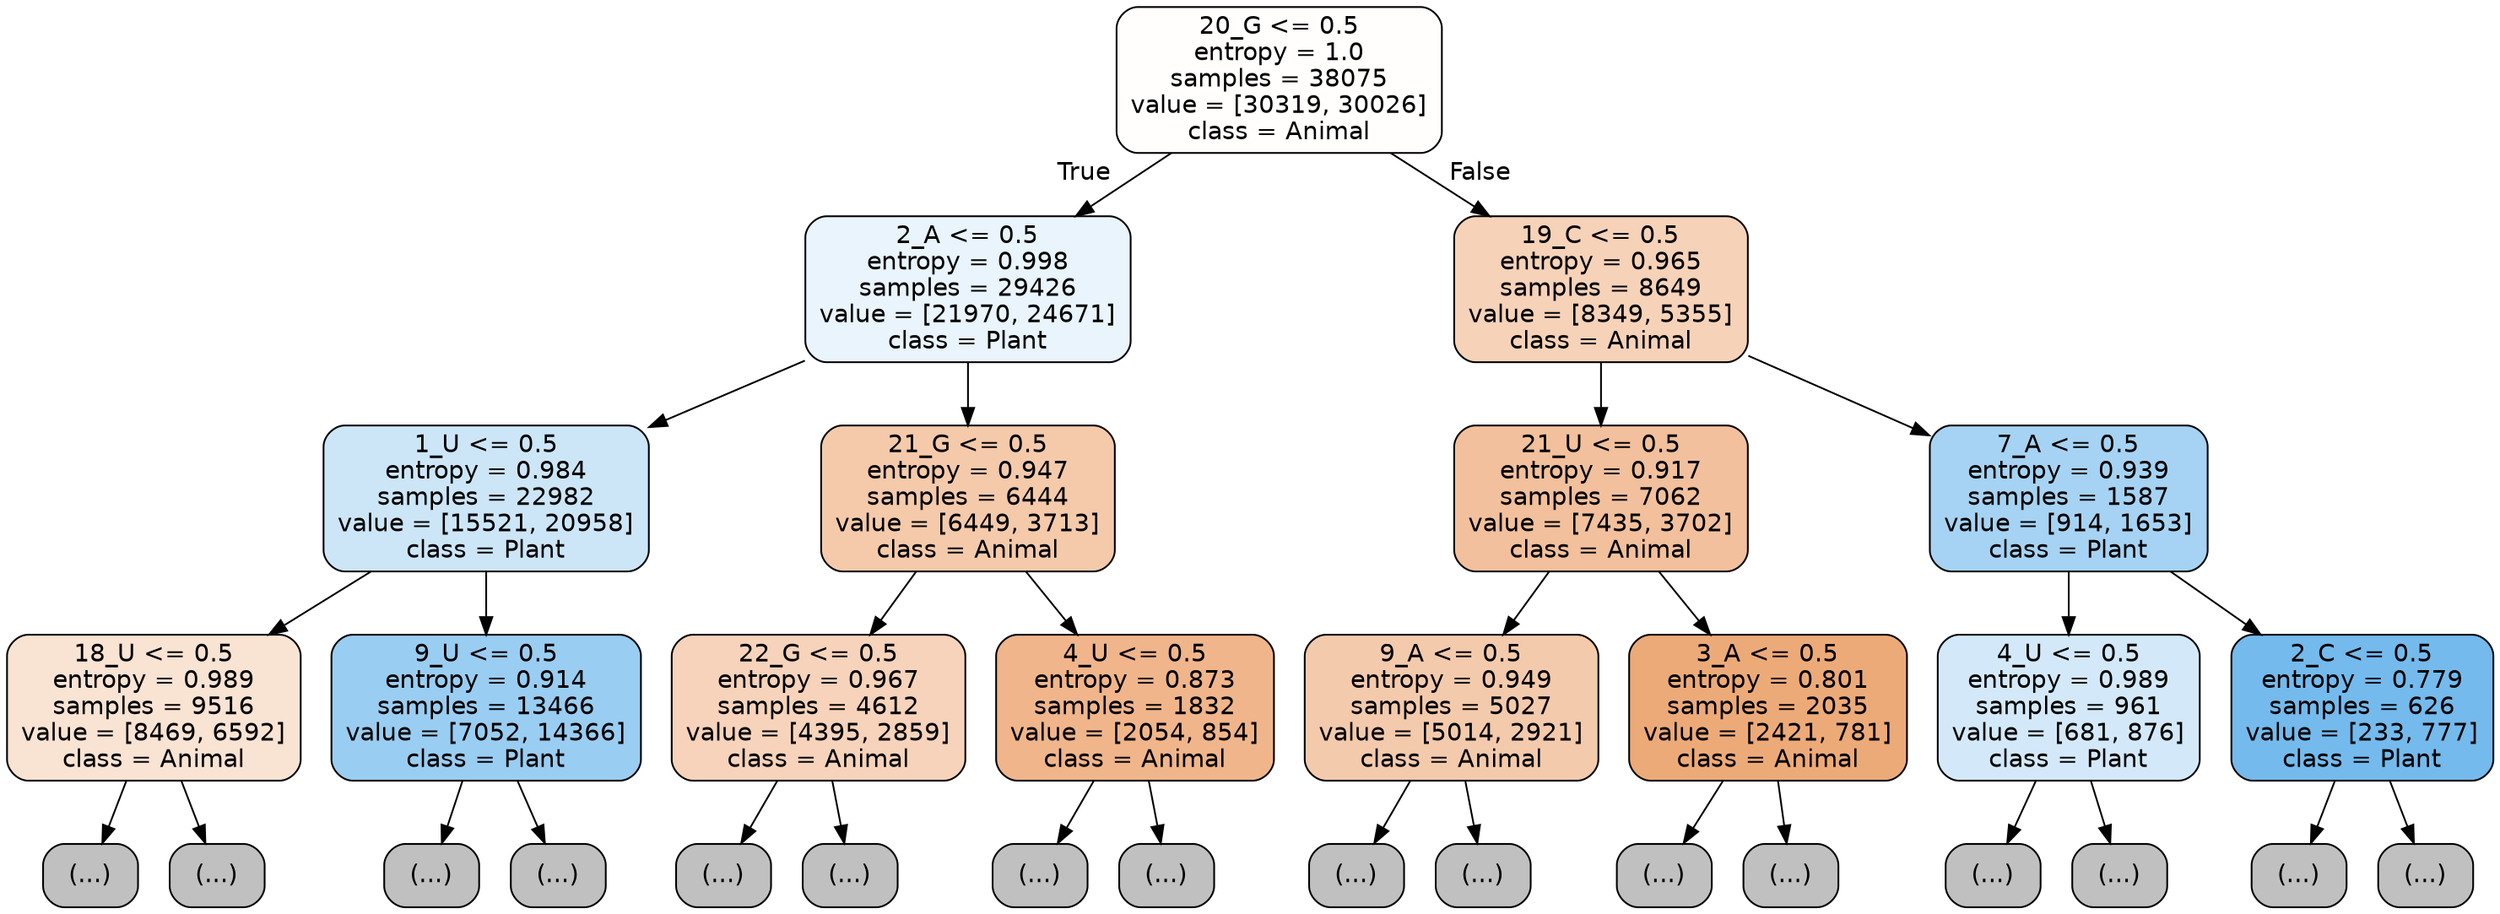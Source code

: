 digraph Tree {
node [shape=box, style="filled, rounded", color="black", fontname="helvetica"] ;
edge [fontname="helvetica"] ;
0 [label="20_G <= 0.5\nentropy = 1.0\nsamples = 38075\nvalue = [30319, 30026]\nclass = Animal", fillcolor="#fffefd"] ;
1 [label="2_A <= 0.5\nentropy = 0.998\nsamples = 29426\nvalue = [21970, 24671]\nclass = Plant", fillcolor="#e9f4fc"] ;
0 -> 1 [labeldistance=2.5, labelangle=45, headlabel="True"] ;
2 [label="1_U <= 0.5\nentropy = 0.984\nsamples = 22982\nvalue = [15521, 20958]\nclass = Plant", fillcolor="#cce6f8"] ;
1 -> 2 ;
3 [label="18_U <= 0.5\nentropy = 0.989\nsamples = 9516\nvalue = [8469, 6592]\nclass = Animal", fillcolor="#f9e3d3"] ;
2 -> 3 ;
4 [label="(...)", fillcolor="#C0C0C0"] ;
3 -> 4 ;
3747 [label="(...)", fillcolor="#C0C0C0"] ;
3 -> 3747 ;
5054 [label="9_U <= 0.5\nentropy = 0.914\nsamples = 13466\nvalue = [7052, 14366]\nclass = Plant", fillcolor="#9acdf2"] ;
2 -> 5054 ;
5055 [label="(...)", fillcolor="#C0C0C0"] ;
5054 -> 5055 ;
8296 [label="(...)", fillcolor="#C0C0C0"] ;
5054 -> 8296 ;
9665 [label="21_G <= 0.5\nentropy = 0.947\nsamples = 6444\nvalue = [6449, 3713]\nclass = Animal", fillcolor="#f4caab"] ;
1 -> 9665 ;
9666 [label="22_G <= 0.5\nentropy = 0.967\nsamples = 4612\nvalue = [4395, 2859]\nclass = Animal", fillcolor="#f6d3ba"] ;
9665 -> 9666 ;
9667 [label="(...)", fillcolor="#C0C0C0"] ;
9666 -> 9667 ;
11780 [label="(...)", fillcolor="#C0C0C0"] ;
9666 -> 11780 ;
12039 [label="4_U <= 0.5\nentropy = 0.873\nsamples = 1832\nvalue = [2054, 854]\nclass = Animal", fillcolor="#f0b58b"] ;
9665 -> 12039 ;
12040 [label="(...)", fillcolor="#C0C0C0"] ;
12039 -> 12040 ;
12599 [label="(...)", fillcolor="#C0C0C0"] ;
12039 -> 12599 ;
12756 [label="19_C <= 0.5\nentropy = 0.965\nsamples = 8649\nvalue = [8349, 5355]\nclass = Animal", fillcolor="#f6d2b8"] ;
0 -> 12756 [labeldistance=2.5, labelangle=-45, headlabel="False"] ;
12757 [label="21_U <= 0.5\nentropy = 0.917\nsamples = 7062\nvalue = [7435, 3702]\nclass = Animal", fillcolor="#f2c09c"] ;
12756 -> 12757 ;
12758 [label="9_A <= 0.5\nentropy = 0.949\nsamples = 5027\nvalue = [5014, 2921]\nclass = Animal", fillcolor="#f4caac"] ;
12757 -> 12758 ;
12759 [label="(...)", fillcolor="#C0C0C0"] ;
12758 -> 12759 ;
14954 [label="(...)", fillcolor="#C0C0C0"] ;
12758 -> 14954 ;
15619 [label="3_A <= 0.5\nentropy = 0.801\nsamples = 2035\nvalue = [2421, 781]\nclass = Animal", fillcolor="#edaa79"] ;
12757 -> 15619 ;
15620 [label="(...)", fillcolor="#C0C0C0"] ;
15619 -> 15620 ;
16145 [label="(...)", fillcolor="#C0C0C0"] ;
15619 -> 16145 ;
16350 [label="7_A <= 0.5\nentropy = 0.939\nsamples = 1587\nvalue = [914, 1653]\nclass = Plant", fillcolor="#a6d3f3"] ;
12756 -> 16350 ;
16351 [label="4_U <= 0.5\nentropy = 0.989\nsamples = 961\nvalue = [681, 876]\nclass = Plant", fillcolor="#d3e9f9"] ;
16350 -> 16351 ;
16352 [label="(...)", fillcolor="#C0C0C0"] ;
16351 -> 16352 ;
16765 [label="(...)", fillcolor="#C0C0C0"] ;
16351 -> 16765 ;
16888 [label="2_C <= 0.5\nentropy = 0.779\nsamples = 626\nvalue = [233, 777]\nclass = Plant", fillcolor="#74baed"] ;
16350 -> 16888 ;
16889 [label="(...)", fillcolor="#C0C0C0"] ;
16888 -> 16889 ;
17032 [label="(...)", fillcolor="#C0C0C0"] ;
16888 -> 17032 ;
}